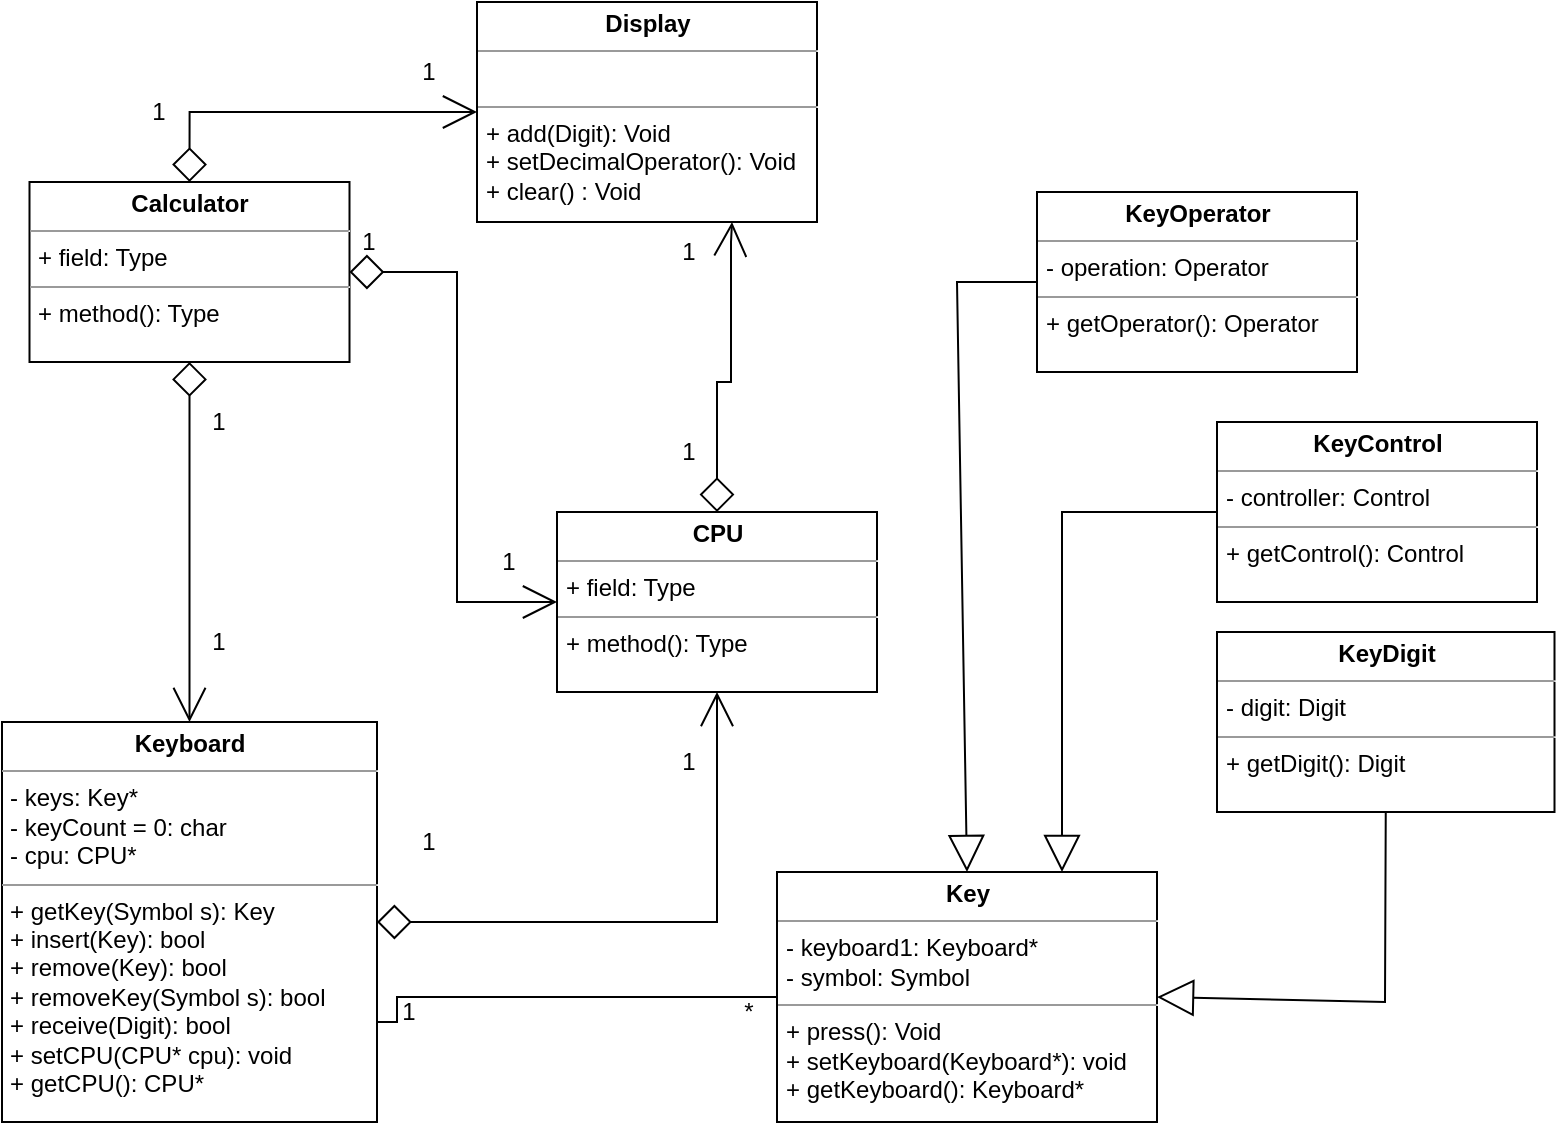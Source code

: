 <mxfile version="22.0.0" type="device">
  <diagram name="Page-1" id="ewHBxKc0YE1rREO_VOrj">
    <mxGraphModel dx="1163" dy="692" grid="1" gridSize="10" guides="1" tooltips="1" connect="1" arrows="1" fold="1" page="1" pageScale="1" pageWidth="850" pageHeight="1100" math="0" shadow="0">
      <root>
        <mxCell id="0" />
        <mxCell id="1" parent="0" />
        <mxCell id="ZvAh8uHUkasPaeULu_sH-10" style="edgeStyle=orthogonalEdgeStyle;rounded=0;orthogonalLoop=1;jettySize=auto;html=1;exitX=1;exitY=0.5;exitDx=0;exitDy=0;endArrow=open;endFill=0;endSize=15;startArrow=diamond;startFill=0;startSize=15;entryX=0;entryY=0.5;entryDx=0;entryDy=0;" parent="1" source="UTx1N0j9DniBoIjAKOdp-2" target="UTx1N0j9DniBoIjAKOdp-3" edge="1">
          <mxGeometry relative="1" as="geometry">
            <mxPoint x="707.5" y="214" as="sourcePoint" />
            <mxPoint x="787.5" y="195" as="targetPoint" />
            <Array as="points">
              <mxPoint x="767.5" y="215" />
              <mxPoint x="767.5" y="380" />
            </Array>
          </mxGeometry>
        </mxCell>
        <mxCell id="ZvAh8uHUkasPaeULu_sH-14" style="edgeStyle=orthogonalEdgeStyle;rounded=0;orthogonalLoop=1;jettySize=auto;html=1;exitX=0.5;exitY=0;exitDx=0;exitDy=0;entryX=0;entryY=0.5;entryDx=0;entryDy=0;endArrow=open;endFill=0;startArrow=diamond;startFill=0;endSize=15;startSize=15;" parent="1" source="UTx1N0j9DniBoIjAKOdp-2" target="UTx1N0j9DniBoIjAKOdp-1" edge="1">
          <mxGeometry relative="1" as="geometry">
            <mxPoint x="617.5" y="150" as="sourcePoint" />
            <mxPoint x="617.5" y="15" as="targetPoint" />
          </mxGeometry>
        </mxCell>
        <mxCell id="ZvAh8uHUkasPaeULu_sH-15" style="edgeStyle=orthogonalEdgeStyle;rounded=0;orthogonalLoop=1;jettySize=auto;html=1;exitX=0.5;exitY=1;exitDx=0;exitDy=0;entryX=0.5;entryY=0;entryDx=0;entryDy=0;endArrow=open;endFill=0;startArrow=diamond;startFill=0;endSize=15;startSize=15;" parent="1" source="UTx1N0j9DniBoIjAKOdp-2" target="UTx1N0j9DniBoIjAKOdp-4" edge="1">
          <mxGeometry relative="1" as="geometry">
            <mxPoint x="632.5" y="280" as="sourcePoint" />
            <mxPoint x="632.5" y="415" as="targetPoint" />
          </mxGeometry>
        </mxCell>
        <mxCell id="ZvAh8uHUkasPaeULu_sH-11" style="edgeStyle=orthogonalEdgeStyle;rounded=0;orthogonalLoop=1;jettySize=auto;html=1;endArrow=open;endFill=0;endSize=15;startSize=15;startArrow=diamond;startFill=0;exitX=0.5;exitY=0;exitDx=0;exitDy=0;entryX=0.75;entryY=1;entryDx=0;entryDy=0;" parent="1" source="UTx1N0j9DniBoIjAKOdp-3" target="UTx1N0j9DniBoIjAKOdp-1" edge="1">
          <mxGeometry relative="1" as="geometry">
            <mxPoint x="917.5" y="155" as="sourcePoint" />
            <mxPoint x="987.5" y="110" as="targetPoint" />
            <Array as="points">
              <mxPoint x="897.5" y="270" />
              <mxPoint x="904.5" y="270" />
              <mxPoint x="904.5" y="200" />
              <mxPoint x="905.5" y="200" />
            </Array>
          </mxGeometry>
        </mxCell>
        <mxCell id="ZvAh8uHUkasPaeULu_sH-13" style="edgeStyle=orthogonalEdgeStyle;rounded=0;orthogonalLoop=1;jettySize=auto;html=1;entryX=0.5;entryY=1;entryDx=0;entryDy=0;endArrow=open;endFill=0;endSize=15;startSize=15;startArrow=diamond;startFill=0;exitX=1;exitY=0.5;exitDx=0;exitDy=0;" parent="1" source="UTx1N0j9DniBoIjAKOdp-4" target="UTx1N0j9DniBoIjAKOdp-3" edge="1">
          <mxGeometry relative="1" as="geometry">
            <mxPoint x="707.5" y="481" as="sourcePoint" />
            <mxPoint x="892.5" y="280" as="targetPoint" />
          </mxGeometry>
        </mxCell>
        <mxCell id="UTx1N0j9DniBoIjAKOdp-1" value="&lt;p style=&quot;margin:0px;margin-top:4px;text-align:center;&quot;&gt;&lt;b&gt;Display&lt;/b&gt;&lt;/p&gt;&lt;hr size=&quot;1&quot;&gt;&lt;p style=&quot;margin:0px;margin-left:4px;&quot;&gt;&lt;br&gt;&lt;/p&gt;&lt;hr size=&quot;1&quot;&gt;&lt;p style=&quot;margin:0px;margin-left:4px;&quot;&gt;+ add(Digit): Void&lt;/p&gt;&lt;p style=&quot;margin:0px;margin-left:4px;&quot;&gt;+ setDecimalOperator(): Void&lt;/p&gt;&lt;p style=&quot;margin:0px;margin-left:4px;&quot;&gt;+ clear() : Void&lt;/p&gt;" style="verticalAlign=top;align=left;overflow=fill;fontSize=12;fontFamily=Helvetica;html=1;whiteSpace=wrap;" vertex="1" parent="1">
          <mxGeometry x="777.5" y="80" width="170" height="110" as="geometry" />
        </mxCell>
        <mxCell id="UTx1N0j9DniBoIjAKOdp-2" value="&lt;p style=&quot;margin:0px;margin-top:4px;text-align:center;&quot;&gt;&lt;b&gt;Calculator&lt;/b&gt;&lt;/p&gt;&lt;hr size=&quot;1&quot;&gt;&lt;p style=&quot;margin:0px;margin-left:4px;&quot;&gt;+ field: Type&lt;/p&gt;&lt;hr size=&quot;1&quot;&gt;&lt;p style=&quot;margin:0px;margin-left:4px;&quot;&gt;+ method(): Type&lt;/p&gt;" style="verticalAlign=top;align=left;overflow=fill;fontSize=12;fontFamily=Helvetica;html=1;whiteSpace=wrap;" vertex="1" parent="1">
          <mxGeometry x="553.75" y="170" width="160" height="90" as="geometry" />
        </mxCell>
        <mxCell id="UTx1N0j9DniBoIjAKOdp-3" value="&lt;p style=&quot;margin:0px;margin-top:4px;text-align:center;&quot;&gt;&lt;b&gt;CPU&lt;/b&gt;&lt;/p&gt;&lt;hr size=&quot;1&quot;&gt;&lt;p style=&quot;margin:0px;margin-left:4px;&quot;&gt;+ field: Type&lt;/p&gt;&lt;hr size=&quot;1&quot;&gt;&lt;p style=&quot;margin:0px;margin-left:4px;&quot;&gt;+ method(): Type&lt;/p&gt;" style="verticalAlign=top;align=left;overflow=fill;fontSize=12;fontFamily=Helvetica;html=1;whiteSpace=wrap;" vertex="1" parent="1">
          <mxGeometry x="817.5" y="335" width="160" height="90" as="geometry" />
        </mxCell>
        <mxCell id="UTx1N0j9DniBoIjAKOdp-4" value="&lt;p style=&quot;margin:0px;margin-top:4px;text-align:center;&quot;&gt;&lt;b&gt;Keyboard&lt;/b&gt;&lt;/p&gt;&lt;hr size=&quot;1&quot;&gt;&lt;p style=&quot;margin:0px;margin-left:4px;&quot;&gt;- keys: Key*&lt;/p&gt;&lt;p style=&quot;margin:0px;margin-left:4px;&quot;&gt;- keyCount = 0: char&lt;/p&gt;&lt;p style=&quot;margin:0px;margin-left:4px;&quot;&gt;- cpu: CPU*&lt;/p&gt;&lt;hr size=&quot;1&quot;&gt;&lt;p style=&quot;margin:0px;margin-left:4px;&quot;&gt;+ getKey(Symbol s): Key&lt;/p&gt;&lt;p style=&quot;margin:0px;margin-left:4px;&quot;&gt;+ insert(Key): bool&lt;/p&gt;&lt;p style=&quot;margin:0px;margin-left:4px;&quot;&gt;+ remove(Key): bool&lt;/p&gt;&lt;p style=&quot;margin:0px;margin-left:4px;&quot;&gt;+ removeKey(Symbol s): bool&lt;/p&gt;&lt;p style=&quot;margin:0px;margin-left:4px;&quot;&gt;+ receive(Digit): bool&lt;/p&gt;&lt;p style=&quot;margin:0px;margin-left:4px;&quot;&gt;+ setCPU(CPU* cpu): void&lt;/p&gt;&lt;p style=&quot;margin:0px;margin-left:4px;&quot;&gt;+ getCPU(): CPU*&lt;/p&gt;&lt;p style=&quot;margin:0px;margin-left:4px;&quot;&gt;&lt;br&gt;&lt;/p&gt;" style="verticalAlign=top;align=left;overflow=fill;fontSize=12;fontFamily=Helvetica;html=1;whiteSpace=wrap;" vertex="1" parent="1">
          <mxGeometry x="540" y="440" width="187.5" height="200" as="geometry" />
        </mxCell>
        <mxCell id="UTx1N0j9DniBoIjAKOdp-5" value="&lt;p style=&quot;margin:0px;margin-top:4px;text-align:center;&quot;&gt;&lt;b&gt;Key&lt;/b&gt;&lt;/p&gt;&lt;hr size=&quot;1&quot;&gt;&lt;p style=&quot;margin:0px;margin-left:4px;&quot;&gt;- keyboard1: Keyboard*&lt;/p&gt;&lt;p style=&quot;margin:0px;margin-left:4px;&quot;&gt;- symbol: Symbol&lt;/p&gt;&lt;hr size=&quot;1&quot;&gt;&lt;p style=&quot;margin:0px;margin-left:4px;&quot;&gt;+ press(): Void&lt;/p&gt;&lt;p style=&quot;margin:0px;margin-left:4px;&quot;&gt;+ setKeyboard(Keyboard*): void&lt;/p&gt;&lt;p style=&quot;margin:0px;margin-left:4px;&quot;&gt;+ getKeyboard(): Keyboard*&lt;/p&gt;&lt;p style=&quot;margin:0px;margin-left:4px;&quot;&gt;&lt;br&gt;&lt;/p&gt;" style="verticalAlign=top;align=left;overflow=fill;fontSize=12;fontFamily=Helvetica;html=1;whiteSpace=wrap;" vertex="1" parent="1">
          <mxGeometry x="927.5" y="515" width="190" height="125" as="geometry" />
        </mxCell>
        <mxCell id="UTx1N0j9DniBoIjAKOdp-6" value="" style="endArrow=none;html=1;edgeStyle=orthogonalEdgeStyle;rounded=0;exitX=1;exitY=0.75;exitDx=0;exitDy=0;entryX=0;entryY=0.5;entryDx=0;entryDy=0;" edge="1" parent="1" source="UTx1N0j9DniBoIjAKOdp-4" target="UTx1N0j9DniBoIjAKOdp-5">
          <mxGeometry relative="1" as="geometry">
            <mxPoint x="747.5" y="577.75" as="sourcePoint" />
            <mxPoint x="907.5" y="560" as="targetPoint" />
            <Array as="points">
              <mxPoint x="737.5" y="590" />
              <mxPoint x="737.5" y="578" />
            </Array>
          </mxGeometry>
        </mxCell>
        <mxCell id="UTx1N0j9DniBoIjAKOdp-9" value="&lt;p style=&quot;margin:0px;margin-top:4px;text-align:center;&quot;&gt;&lt;b&gt;KeyOperator&lt;/b&gt;&lt;/p&gt;&lt;hr size=&quot;1&quot;&gt;&lt;p style=&quot;margin:0px;margin-left:4px;&quot;&gt;- operation: Operator&lt;/p&gt;&lt;hr size=&quot;1&quot;&gt;&lt;p style=&quot;margin:0px;margin-left:4px;&quot;&gt;+ getOperator(): Operator&lt;/p&gt;" style="verticalAlign=top;align=left;overflow=fill;fontSize=12;fontFamily=Helvetica;html=1;whiteSpace=wrap;" vertex="1" parent="1">
          <mxGeometry x="1057.5" y="175" width="160" height="90" as="geometry" />
        </mxCell>
        <mxCell id="UTx1N0j9DniBoIjAKOdp-10" value="" style="endArrow=block;endSize=16;endFill=0;html=1;rounded=0;exitX=0;exitY=0.5;exitDx=0;exitDy=0;entryX=0.5;entryY=0;entryDx=0;entryDy=0;" edge="1" parent="1" source="UTx1N0j9DniBoIjAKOdp-9" target="UTx1N0j9DniBoIjAKOdp-5">
          <mxGeometry width="160" relative="1" as="geometry">
            <mxPoint x="637.5" y="675" as="sourcePoint" />
            <mxPoint x="797.5" y="675" as="targetPoint" />
            <Array as="points">
              <mxPoint x="1017.5" y="220" />
            </Array>
          </mxGeometry>
        </mxCell>
        <mxCell id="UTx1N0j9DniBoIjAKOdp-11" value="&lt;p style=&quot;margin:0px;margin-top:4px;text-align:center;&quot;&gt;&lt;b&gt;KeyDigit&lt;/b&gt;&lt;/p&gt;&lt;hr size=&quot;1&quot;&gt;&lt;p style=&quot;margin:0px;margin-left:4px;&quot;&gt;- digit: Digit&lt;/p&gt;&lt;hr size=&quot;1&quot;&gt;&lt;p style=&quot;margin:0px;margin-left:4px;&quot;&gt;&lt;span style=&quot;background-color: initial;&quot;&gt;+ getDigit(): Digit&lt;/span&gt;&lt;br&gt;&lt;/p&gt;" style="verticalAlign=top;align=left;overflow=fill;fontSize=12;fontFamily=Helvetica;html=1;whiteSpace=wrap;" vertex="1" parent="1">
          <mxGeometry x="1147.5" y="395" width="168.75" height="90" as="geometry" />
        </mxCell>
        <mxCell id="UTx1N0j9DniBoIjAKOdp-12" value="" style="endArrow=block;endSize=16;endFill=0;html=1;rounded=0;exitX=0.5;exitY=1;exitDx=0;exitDy=0;entryX=1;entryY=0.5;entryDx=0;entryDy=0;" edge="1" parent="1" source="UTx1N0j9DniBoIjAKOdp-11" target="UTx1N0j9DniBoIjAKOdp-5">
          <mxGeometry width="160" relative="1" as="geometry">
            <mxPoint x="920" y="820" as="sourcePoint" />
            <mxPoint x="1080" y="820" as="targetPoint" />
            <Array as="points">
              <mxPoint x="1231.5" y="580" />
            </Array>
          </mxGeometry>
        </mxCell>
        <mxCell id="UTx1N0j9DniBoIjAKOdp-30" style="edgeStyle=orthogonalEdgeStyle;rounded=0;orthogonalLoop=1;jettySize=auto;html=1;exitX=0;exitY=0.5;exitDx=0;exitDy=0;endArrow=block;endFill=0;strokeWidth=1;endSize=16;entryX=0.75;entryY=0;entryDx=0;entryDy=0;" edge="1" parent="1" source="UTx1N0j9DniBoIjAKOdp-13" target="UTx1N0j9DniBoIjAKOdp-5">
          <mxGeometry relative="1" as="geometry">
            <mxPoint x="1067.5" y="470" as="targetPoint" />
          </mxGeometry>
        </mxCell>
        <mxCell id="UTx1N0j9DniBoIjAKOdp-13" value="&lt;p style=&quot;margin:0px;margin-top:4px;text-align:center;&quot;&gt;&lt;b&gt;KeyControl&lt;/b&gt;&lt;/p&gt;&lt;hr size=&quot;1&quot;&gt;&lt;p style=&quot;margin:0px;margin-left:4px;&quot;&gt;- controller: Control&lt;/p&gt;&lt;hr size=&quot;1&quot;&gt;&lt;p style=&quot;margin:0px;margin-left:4px;&quot;&gt;+ getControl(): Control&lt;/p&gt;" style="verticalAlign=top;align=left;overflow=fill;fontSize=12;fontFamily=Helvetica;html=1;whiteSpace=wrap;" vertex="1" parent="1">
          <mxGeometry x="1147.5" y="290" width="160" height="90" as="geometry" />
        </mxCell>
        <mxCell id="UTx1N0j9DniBoIjAKOdp-16" value="1" style="text;html=1;align=center;verticalAlign=middle;resizable=0;points=[];autosize=1;strokeColor=none;fillColor=none;" vertex="1" parent="1">
          <mxGeometry x="737.5" y="100" width="30" height="30" as="geometry" />
        </mxCell>
        <mxCell id="UTx1N0j9DniBoIjAKOdp-17" value="1" style="text;html=1;align=center;verticalAlign=middle;resizable=0;points=[];autosize=1;strokeColor=none;fillColor=none;" vertex="1" parent="1">
          <mxGeometry x="602.5" y="120" width="30" height="30" as="geometry" />
        </mxCell>
        <mxCell id="UTx1N0j9DniBoIjAKOdp-18" value="1" style="text;html=1;align=center;verticalAlign=middle;resizable=0;points=[];autosize=1;strokeColor=none;fillColor=none;" vertex="1" parent="1">
          <mxGeometry x="632.5" y="275" width="30" height="30" as="geometry" />
        </mxCell>
        <mxCell id="UTx1N0j9DniBoIjAKOdp-19" value="1" style="text;html=1;align=center;verticalAlign=middle;resizable=0;points=[];autosize=1;strokeColor=none;fillColor=none;" vertex="1" parent="1">
          <mxGeometry x="632.5" y="385" width="30" height="30" as="geometry" />
        </mxCell>
        <mxCell id="UTx1N0j9DniBoIjAKOdp-20" value="*" style="text;html=1;align=center;verticalAlign=middle;resizable=0;points=[];autosize=1;strokeColor=none;fillColor=none;" vertex="1" parent="1">
          <mxGeometry x="897.5" y="570" width="30" height="30" as="geometry" />
        </mxCell>
        <mxCell id="UTx1N0j9DniBoIjAKOdp-21" value="1" style="text;html=1;align=center;verticalAlign=middle;resizable=0;points=[];autosize=1;strokeColor=none;fillColor=none;" vertex="1" parent="1">
          <mxGeometry x="727.5" y="570" width="30" height="30" as="geometry" />
        </mxCell>
        <mxCell id="UTx1N0j9DniBoIjAKOdp-22" value="1" style="text;html=1;align=center;verticalAlign=middle;resizable=0;points=[];autosize=1;strokeColor=none;fillColor=none;" vertex="1" parent="1">
          <mxGeometry x="707.5" y="185" width="30" height="30" as="geometry" />
        </mxCell>
        <mxCell id="UTx1N0j9DniBoIjAKOdp-23" value="1" style="text;html=1;align=center;verticalAlign=middle;resizable=0;points=[];autosize=1;strokeColor=none;fillColor=none;" vertex="1" parent="1">
          <mxGeometry x="777.5" y="345" width="30" height="30" as="geometry" />
        </mxCell>
        <mxCell id="UTx1N0j9DniBoIjAKOdp-24" value="1" style="text;html=1;align=center;verticalAlign=middle;resizable=0;points=[];autosize=1;strokeColor=none;fillColor=none;" vertex="1" parent="1">
          <mxGeometry x="737.5" y="485" width="30" height="30" as="geometry" />
        </mxCell>
        <mxCell id="UTx1N0j9DniBoIjAKOdp-25" value="1" style="text;html=1;align=center;verticalAlign=middle;resizable=0;points=[];autosize=1;strokeColor=none;fillColor=none;" vertex="1" parent="1">
          <mxGeometry x="867.5" y="290" width="30" height="30" as="geometry" />
        </mxCell>
        <mxCell id="UTx1N0j9DniBoIjAKOdp-26" value="1" style="text;html=1;align=center;verticalAlign=middle;resizable=0;points=[];autosize=1;strokeColor=none;fillColor=none;" vertex="1" parent="1">
          <mxGeometry x="867.5" y="445" width="30" height="30" as="geometry" />
        </mxCell>
        <mxCell id="UTx1N0j9DniBoIjAKOdp-27" value="1" style="text;html=1;align=center;verticalAlign=middle;resizable=0;points=[];autosize=1;strokeColor=none;fillColor=none;" vertex="1" parent="1">
          <mxGeometry x="867.5" y="190" width="30" height="30" as="geometry" />
        </mxCell>
      </root>
    </mxGraphModel>
  </diagram>
</mxfile>

